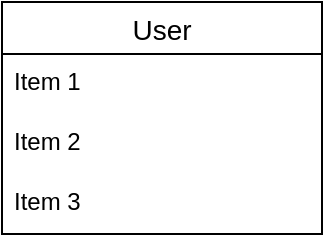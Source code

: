 <mxfile version="23.0.2" type="github">
  <diagram name="Страница — 1" id="khPRsXV2Vx_UdN9-h0ua">
    <mxGraphModel dx="1050" dy="541" grid="1" gridSize="10" guides="1" tooltips="1" connect="1" arrows="1" fold="1" page="1" pageScale="1" pageWidth="827" pageHeight="1169" math="0" shadow="0">
      <root>
        <mxCell id="0" />
        <mxCell id="1" parent="0" />
        <mxCell id="fL72pPpjbDQKzPb8PQAC-1" value="User" style="swimlane;fontStyle=0;childLayout=stackLayout;horizontal=1;startSize=26;horizontalStack=0;resizeParent=1;resizeParentMax=0;resizeLast=0;collapsible=1;marginBottom=0;align=center;fontSize=14;" vertex="1" parent="1">
          <mxGeometry x="330" y="230" width="160" height="116" as="geometry" />
        </mxCell>
        <mxCell id="fL72pPpjbDQKzPb8PQAC-2" value="Item 1" style="text;strokeColor=none;fillColor=none;spacingLeft=4;spacingRight=4;overflow=hidden;rotatable=0;points=[[0,0.5],[1,0.5]];portConstraint=eastwest;fontSize=12;whiteSpace=wrap;html=1;" vertex="1" parent="fL72pPpjbDQKzPb8PQAC-1">
          <mxGeometry y="26" width="160" height="30" as="geometry" />
        </mxCell>
        <mxCell id="fL72pPpjbDQKzPb8PQAC-3" value="Item 2" style="text;strokeColor=none;fillColor=none;spacingLeft=4;spacingRight=4;overflow=hidden;rotatable=0;points=[[0,0.5],[1,0.5]];portConstraint=eastwest;fontSize=12;whiteSpace=wrap;html=1;" vertex="1" parent="fL72pPpjbDQKzPb8PQAC-1">
          <mxGeometry y="56" width="160" height="30" as="geometry" />
        </mxCell>
        <mxCell id="fL72pPpjbDQKzPb8PQAC-4" value="Item 3" style="text;strokeColor=none;fillColor=none;spacingLeft=4;spacingRight=4;overflow=hidden;rotatable=0;points=[[0,0.5],[1,0.5]];portConstraint=eastwest;fontSize=12;whiteSpace=wrap;html=1;" vertex="1" parent="fL72pPpjbDQKzPb8PQAC-1">
          <mxGeometry y="86" width="160" height="30" as="geometry" />
        </mxCell>
      </root>
    </mxGraphModel>
  </diagram>
</mxfile>
